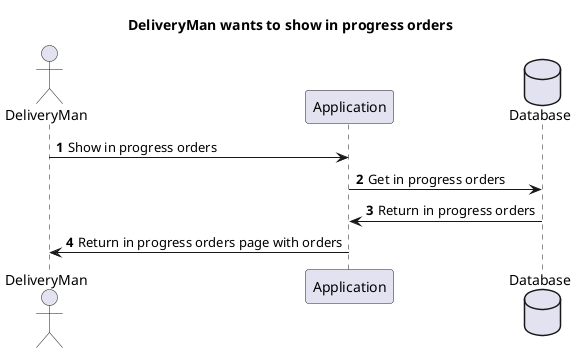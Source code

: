 @startuml
autonumber
title       DeliveryMan wants to show in progress orders
actor       DeliveryMan
participant Application
database    Database

DeliveryMan -> Application: Show in progress orders
Application -> Database: Get in progress orders
Database -> Application: Return in progress orders
Application -> DeliveryMan: Return in progress orders page with orders

@enduml
